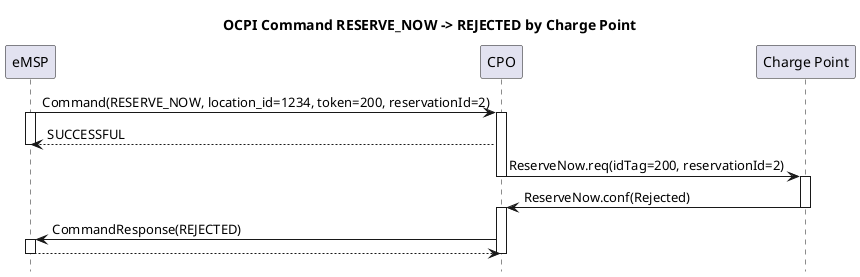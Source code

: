 @startuml
title OCPI Command RESERVE_NOW -> REJECTED by Charge Point
hide footbox

participant eMSP
participant CPO
participant "Charge Point" as CP

eMSP ->  CPO:  Command(RESERVE_NOW, location_id=1234, token=200, reservationId=2)
activate eMSP
activate CPO
CPO  --> eMSP: SUCCESSFUL
deactivate eMSP

CPO  ->  CP:   ReserveNow.req(idTag=200, reservationId=2)
deactivate CPO
activate CP
CP   ->  CPO:  ReserveNow.conf(Rejected)
deactivate CP
activate CPO
CPO  ->  eMSP: CommandResponse(REJECTED)
activate eMSP
eMSP --> CPO: 
deactivate CPO
deactivate eMSP

@enduml